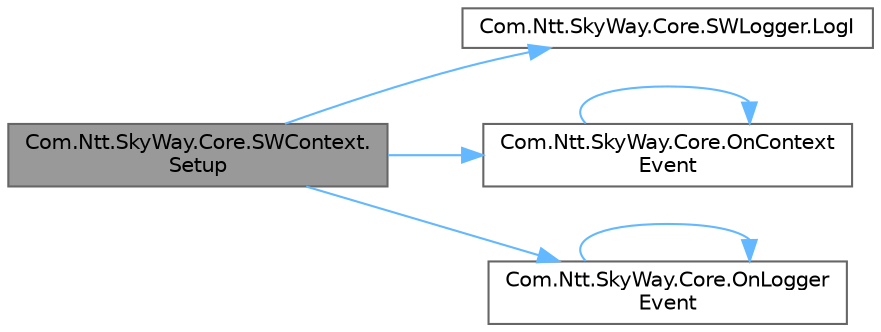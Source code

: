 digraph "Com.Ntt.SkyWay.Core.SWContext.Setup"
{
 // LATEX_PDF_SIZE
  bgcolor="transparent";
  edge [fontname=Helvetica,fontsize=10,labelfontname=Helvetica,labelfontsize=10];
  node [fontname=Helvetica,fontsize=10,shape=box,height=0.2,width=0.4];
  rankdir="LR";
  Node1 [id="Node000001",label="Com.Ntt.SkyWay.Core.SWContext.\lSetup",height=0.2,width=0.4,color="gray40", fillcolor="grey60", style="filled", fontcolor="black",tooltip="SkyWayの利用を開始します。 既に開始している場合はログを出力し、何も行いません。 Optionを変更したい場合は一度Disposeを行ってから再度実行してください。"];
  Node1 -> Node2 [id="edge1_Node000001_Node000002",color="steelblue1",style="solid",tooltip=" "];
  Node2 [id="Node000002",label="Com.Ntt.SkyWay.Core.SWLogger.LogI",height=0.2,width=0.4,color="grey40", fillcolor="white", style="filled",URL="$class_com_1_1_ntt_1_1_sky_way_1_1_core_1_1_s_w_logger.html#ade0fc6c3b36689d6ef17ecb482c72067",tooltip=" "];
  Node1 -> Node3 [id="edge2_Node000001_Node000003",color="steelblue1",style="solid",tooltip=" "];
  Node3 [id="Node000003",label="Com.Ntt.SkyWay.Core.OnContext\lEvent",height=0.2,width=0.4,color="grey40", fillcolor="white", style="filled",URL="$namespace_com_1_1_ntt_1_1_sky_way_1_1_core.html#af74c504d5788b141e62184217cd46c76",tooltip=" "];
  Node3 -> Node3 [id="edge3_Node000003_Node000003",color="steelblue1",style="solid",tooltip=" "];
  Node1 -> Node4 [id="edge4_Node000001_Node000004",color="steelblue1",style="solid",tooltip=" "];
  Node4 [id="Node000004",label="Com.Ntt.SkyWay.Core.OnLogger\lEvent",height=0.2,width=0.4,color="grey40", fillcolor="white", style="filled",URL="$namespace_com_1_1_ntt_1_1_sky_way_1_1_core.html#ac48ea29e241f4cd6ace2ec58d94ded2d",tooltip=" "];
  Node4 -> Node4 [id="edge5_Node000004_Node000004",color="steelblue1",style="solid",tooltip=" "];
}
